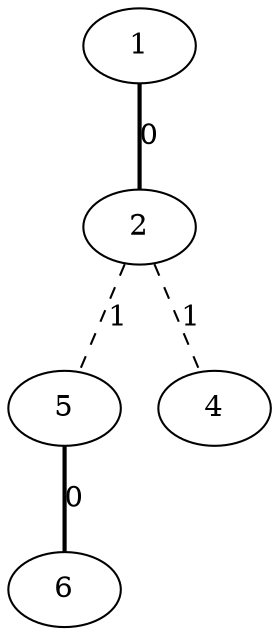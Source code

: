 graph G {
5 -- 6 [style=bold, label=0];
1 -- 2 [style=bold, label=0];
2 -- 4 [style=dashed, label=1];
2 -- 5 [style=dashed, label=1];
}
